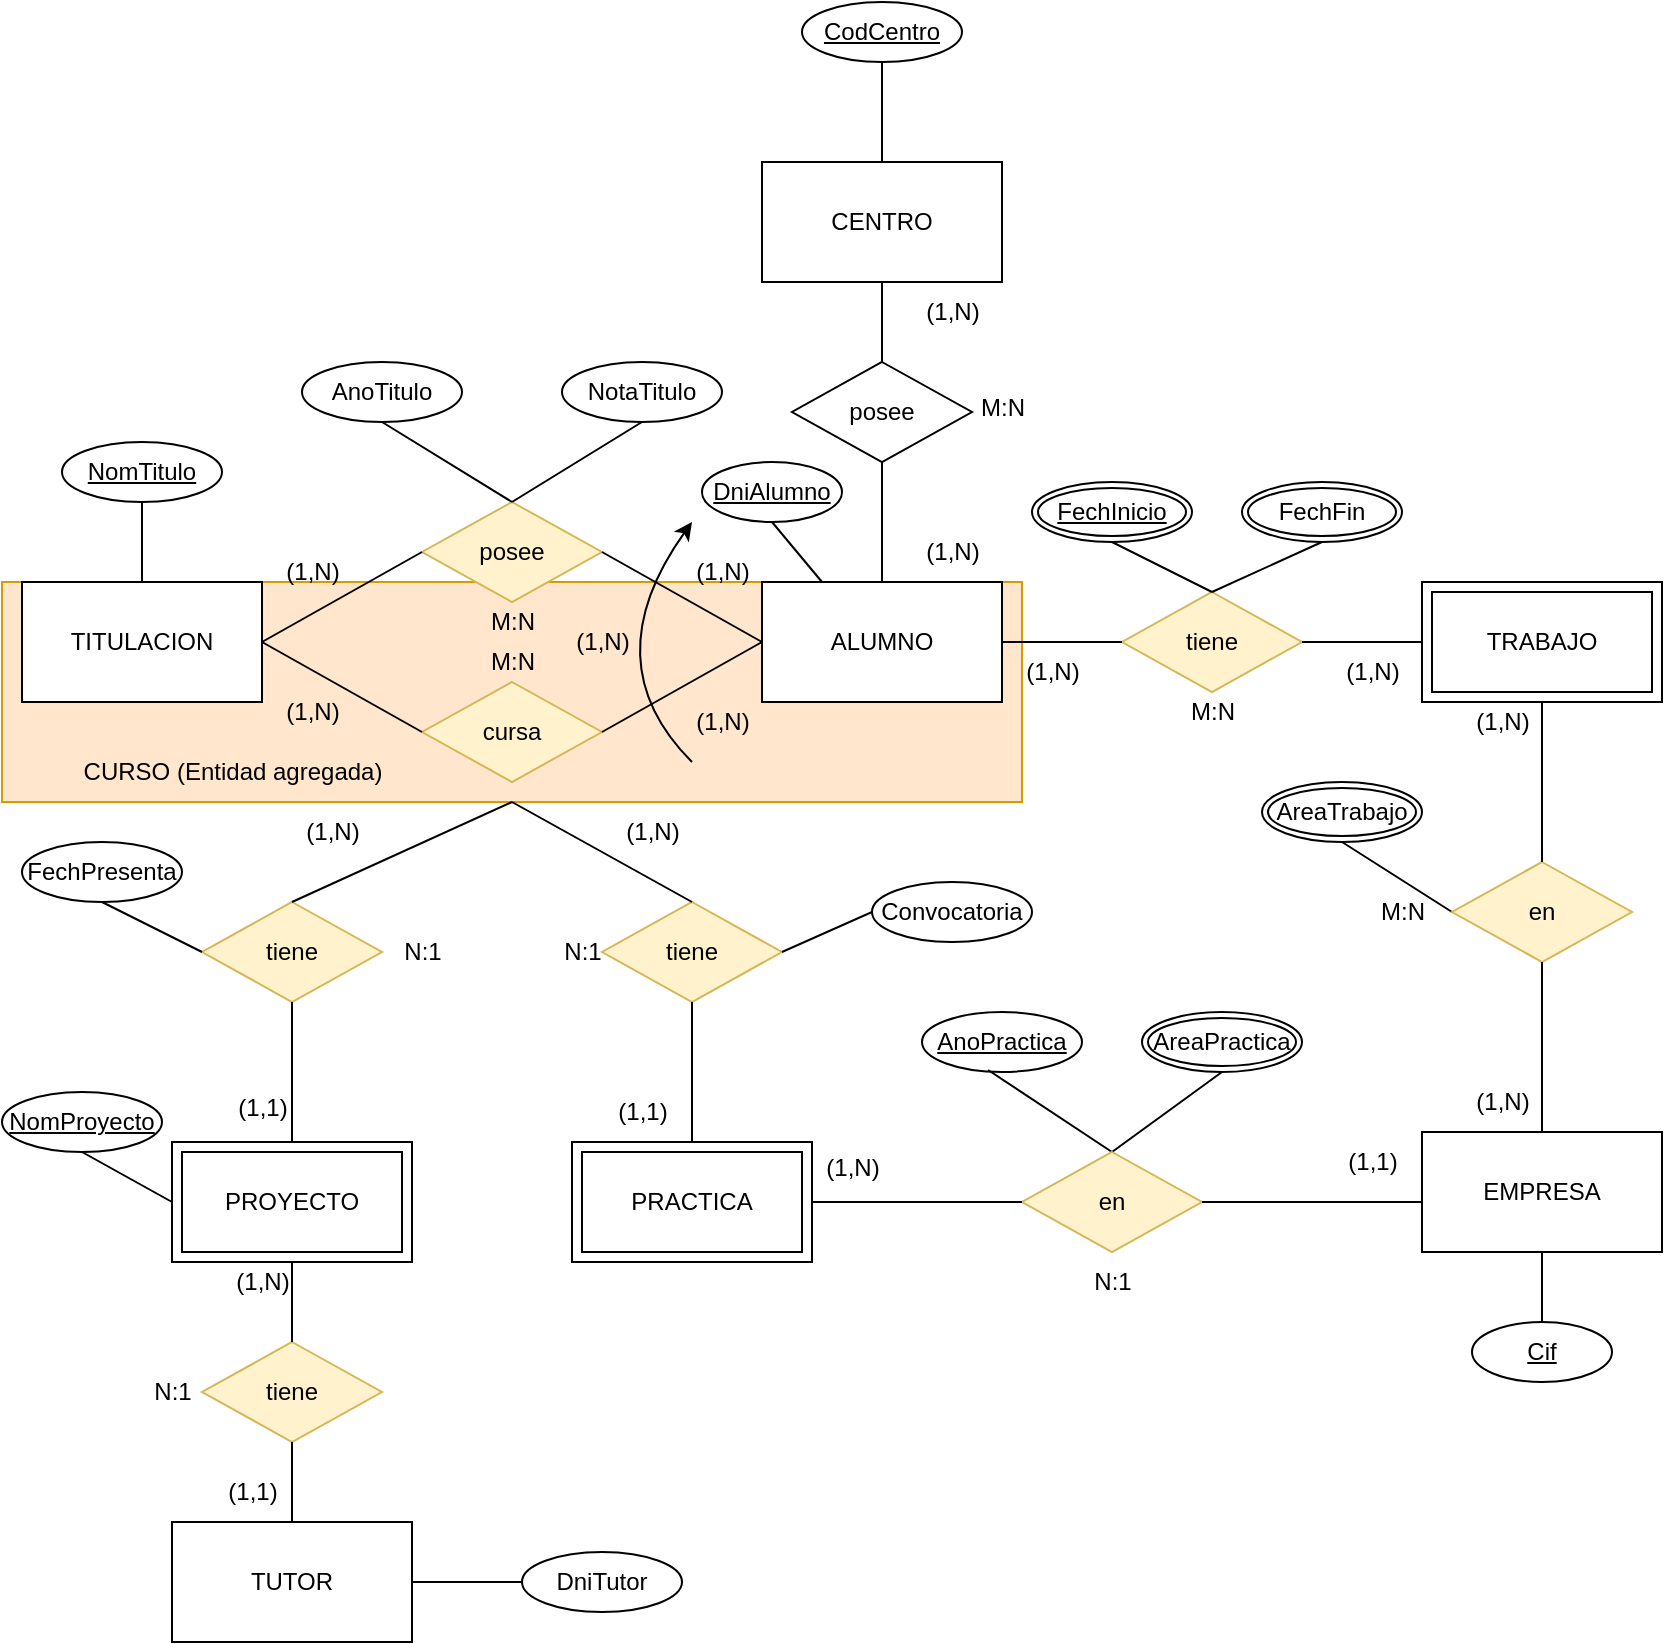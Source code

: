 <mxfile version="22.1.3" type="device">
  <diagram id="R2lEEEUBdFMjLlhIrx00" name="Page-1">
    <mxGraphModel dx="1434" dy="738" grid="1" gridSize="10" guides="1" tooltips="1" connect="1" arrows="1" fold="1" page="1" pageScale="1" pageWidth="850" pageHeight="1100" math="0" shadow="0" extFonts="Permanent Marker^https://fonts.googleapis.com/css?family=Permanent+Marker">
      <root>
        <mxCell id="0" />
        <mxCell id="1" parent="0" />
        <mxCell id="4uTu8Fgki8ZaqtgNegOI-38" value="" style="rounded=0;whiteSpace=wrap;html=1;fillColor=#ffe6cc;strokeColor=#d79b00;" vertex="1" parent="1">
          <mxGeometry x="10" y="310" width="510" height="110" as="geometry" />
        </mxCell>
        <mxCell id="4uTu8Fgki8ZaqtgNegOI-1" value="CENTRO" style="whiteSpace=wrap;html=1;align=center;" vertex="1" parent="1">
          <mxGeometry x="390" y="100" width="120" height="60" as="geometry" />
        </mxCell>
        <mxCell id="4uTu8Fgki8ZaqtgNegOI-2" value="posee" style="shape=rhombus;perimeter=rhombusPerimeter;whiteSpace=wrap;html=1;align=center;" vertex="1" parent="1">
          <mxGeometry x="405" y="200" width="90" height="50" as="geometry" />
        </mxCell>
        <mxCell id="4uTu8Fgki8ZaqtgNegOI-3" value="" style="endArrow=none;html=1;rounded=0;entryX=0.5;entryY=1;entryDx=0;entryDy=0;exitX=0.5;exitY=0;exitDx=0;exitDy=0;" edge="1" parent="1" source="4uTu8Fgki8ZaqtgNegOI-2" target="4uTu8Fgki8ZaqtgNegOI-1">
          <mxGeometry width="50" height="50" relative="1" as="geometry">
            <mxPoint x="460" y="310" as="sourcePoint" />
            <mxPoint x="510" y="260" as="targetPoint" />
          </mxGeometry>
        </mxCell>
        <mxCell id="4uTu8Fgki8ZaqtgNegOI-4" value="ALUMNO" style="rounded=0;whiteSpace=wrap;html=1;" vertex="1" parent="1">
          <mxGeometry x="390" y="310" width="120" height="60" as="geometry" />
        </mxCell>
        <mxCell id="4uTu8Fgki8ZaqtgNegOI-5" value="" style="endArrow=none;html=1;rounded=0;entryX=0.5;entryY=1;entryDx=0;entryDy=0;exitX=0.5;exitY=0;exitDx=0;exitDy=0;" edge="1" parent="1" source="4uTu8Fgki8ZaqtgNegOI-4" target="4uTu8Fgki8ZaqtgNegOI-2">
          <mxGeometry width="50" height="50" relative="1" as="geometry">
            <mxPoint x="460" y="310" as="sourcePoint" />
            <mxPoint x="510" y="260" as="targetPoint" />
          </mxGeometry>
        </mxCell>
        <mxCell id="4uTu8Fgki8ZaqtgNegOI-6" value="&lt;u&gt;CodCentro&lt;/u&gt;" style="ellipse;whiteSpace=wrap;html=1;align=center;" vertex="1" parent="1">
          <mxGeometry x="410" y="20" width="80" height="30" as="geometry" />
        </mxCell>
        <mxCell id="4uTu8Fgki8ZaqtgNegOI-7" value="" style="endArrow=none;html=1;rounded=0;entryX=0.5;entryY=1;entryDx=0;entryDy=0;" edge="1" parent="1" target="4uTu8Fgki8ZaqtgNegOI-6">
          <mxGeometry width="50" height="50" relative="1" as="geometry">
            <mxPoint x="450" y="100" as="sourcePoint" />
            <mxPoint x="510" y="260" as="targetPoint" />
          </mxGeometry>
        </mxCell>
        <mxCell id="4uTu8Fgki8ZaqtgNegOI-8" value="&lt;u&gt;DniAlumno&lt;/u&gt;" style="ellipse;whiteSpace=wrap;html=1;align=center;" vertex="1" parent="1">
          <mxGeometry x="360" y="250" width="70" height="30" as="geometry" />
        </mxCell>
        <mxCell id="4uTu8Fgki8ZaqtgNegOI-9" value="" style="endArrow=none;html=1;rounded=0;entryX=0.5;entryY=1;entryDx=0;entryDy=0;exitX=0.25;exitY=0;exitDx=0;exitDy=0;" edge="1" parent="1" source="4uTu8Fgki8ZaqtgNegOI-4" target="4uTu8Fgki8ZaqtgNegOI-8">
          <mxGeometry width="50" height="50" relative="1" as="geometry">
            <mxPoint x="420" y="300" as="sourcePoint" />
            <mxPoint x="510" y="260" as="targetPoint" />
          </mxGeometry>
        </mxCell>
        <mxCell id="4uTu8Fgki8ZaqtgNegOI-10" value="posee" style="shape=rhombus;perimeter=rhombusPerimeter;whiteSpace=wrap;html=1;align=center;fillColor=#fff2cc;strokeColor=#d6b656;" vertex="1" parent="1">
          <mxGeometry x="220" y="270" width="90" height="50" as="geometry" />
        </mxCell>
        <mxCell id="4uTu8Fgki8ZaqtgNegOI-11" value="cursa" style="shape=rhombus;perimeter=rhombusPerimeter;whiteSpace=wrap;html=1;align=center;fillColor=#fff2cc;strokeColor=#d6b656;" vertex="1" parent="1">
          <mxGeometry x="220" y="360" width="90" height="50" as="geometry" />
        </mxCell>
        <mxCell id="4uTu8Fgki8ZaqtgNegOI-12" value="" style="endArrow=none;html=1;rounded=0;entryX=1;entryY=0.5;entryDx=0;entryDy=0;exitX=0;exitY=0.5;exitDx=0;exitDy=0;" edge="1" parent="1" source="4uTu8Fgki8ZaqtgNegOI-4" target="4uTu8Fgki8ZaqtgNegOI-10">
          <mxGeometry width="50" height="50" relative="1" as="geometry">
            <mxPoint x="460" y="310" as="sourcePoint" />
            <mxPoint x="510" y="260" as="targetPoint" />
          </mxGeometry>
        </mxCell>
        <mxCell id="4uTu8Fgki8ZaqtgNegOI-13" value="" style="endArrow=none;html=1;rounded=0;entryX=1;entryY=0.5;entryDx=0;entryDy=0;" edge="1" parent="1" target="4uTu8Fgki8ZaqtgNegOI-11">
          <mxGeometry width="50" height="50" relative="1" as="geometry">
            <mxPoint x="390" y="340" as="sourcePoint" />
            <mxPoint x="310" y="305" as="targetPoint" />
          </mxGeometry>
        </mxCell>
        <mxCell id="4uTu8Fgki8ZaqtgNegOI-14" value="TITULACION" style="whiteSpace=wrap;html=1;align=center;" vertex="1" parent="1">
          <mxGeometry x="20" y="310" width="120" height="60" as="geometry" />
        </mxCell>
        <mxCell id="4uTu8Fgki8ZaqtgNegOI-15" value="" style="endArrow=none;html=1;rounded=0;exitX=1;exitY=0.5;exitDx=0;exitDy=0;entryX=0;entryY=0.5;entryDx=0;entryDy=0;" edge="1" parent="1" source="4uTu8Fgki8ZaqtgNegOI-14" target="4uTu8Fgki8ZaqtgNegOI-10">
          <mxGeometry width="50" height="50" relative="1" as="geometry">
            <mxPoint x="400" y="310" as="sourcePoint" />
            <mxPoint x="450" y="260" as="targetPoint" />
          </mxGeometry>
        </mxCell>
        <mxCell id="4uTu8Fgki8ZaqtgNegOI-16" value="" style="endArrow=none;html=1;rounded=0;entryX=0;entryY=0.5;entryDx=0;entryDy=0;" edge="1" parent="1" target="4uTu8Fgki8ZaqtgNegOI-11">
          <mxGeometry width="50" height="50" relative="1" as="geometry">
            <mxPoint x="140" y="340" as="sourcePoint" />
            <mxPoint x="220" y="305" as="targetPoint" />
          </mxGeometry>
        </mxCell>
        <mxCell id="4uTu8Fgki8ZaqtgNegOI-17" value="&lt;u&gt;NomTitulo&lt;/u&gt;" style="ellipse;whiteSpace=wrap;html=1;align=center;" vertex="1" parent="1">
          <mxGeometry x="40" y="240" width="80" height="30" as="geometry" />
        </mxCell>
        <mxCell id="4uTu8Fgki8ZaqtgNegOI-18" value="" style="endArrow=none;html=1;rounded=0;entryX=0.5;entryY=1;entryDx=0;entryDy=0;exitX=0.5;exitY=0;exitDx=0;exitDy=0;" edge="1" parent="1" source="4uTu8Fgki8ZaqtgNegOI-14" target="4uTu8Fgki8ZaqtgNegOI-17">
          <mxGeometry width="50" height="50" relative="1" as="geometry">
            <mxPoint x="400" y="310" as="sourcePoint" />
            <mxPoint x="450" y="260" as="targetPoint" />
          </mxGeometry>
        </mxCell>
        <mxCell id="4uTu8Fgki8ZaqtgNegOI-19" value="tiene" style="shape=rhombus;perimeter=rhombusPerimeter;whiteSpace=wrap;html=1;align=center;fillColor=#fff2cc;strokeColor=#d6b656;" vertex="1" parent="1">
          <mxGeometry x="570" y="315" width="90" height="50" as="geometry" />
        </mxCell>
        <mxCell id="4uTu8Fgki8ZaqtgNegOI-22" value="TRABAJO" style="shape=ext;margin=3;double=1;whiteSpace=wrap;html=1;align=center;" vertex="1" parent="1">
          <mxGeometry x="720" y="310" width="120" height="60" as="geometry" />
        </mxCell>
        <mxCell id="4uTu8Fgki8ZaqtgNegOI-23" value="" style="endArrow=none;html=1;rounded=0;exitX=1;exitY=0.5;exitDx=0;exitDy=0;entryX=0;entryY=0.5;entryDx=0;entryDy=0;" edge="1" parent="1" source="4uTu8Fgki8ZaqtgNegOI-4" target="4uTu8Fgki8ZaqtgNegOI-19">
          <mxGeometry width="50" height="50" relative="1" as="geometry">
            <mxPoint x="400" y="310" as="sourcePoint" />
            <mxPoint x="450" y="260" as="targetPoint" />
          </mxGeometry>
        </mxCell>
        <mxCell id="4uTu8Fgki8ZaqtgNegOI-24" value="" style="endArrow=none;html=1;rounded=0;exitX=1;exitY=0.5;exitDx=0;exitDy=0;entryX=0;entryY=0.5;entryDx=0;entryDy=0;" edge="1" parent="1" source="4uTu8Fgki8ZaqtgNegOI-19" target="4uTu8Fgki8ZaqtgNegOI-22">
          <mxGeometry width="50" height="50" relative="1" as="geometry">
            <mxPoint x="520" y="350" as="sourcePoint" />
            <mxPoint x="580" y="350" as="targetPoint" />
          </mxGeometry>
        </mxCell>
        <mxCell id="4uTu8Fgki8ZaqtgNegOI-27" value="&lt;u&gt;FechInicio&lt;/u&gt;" style="ellipse;shape=doubleEllipse;margin=3;whiteSpace=wrap;html=1;align=center;" vertex="1" parent="1">
          <mxGeometry x="525" y="260" width="80" height="30" as="geometry" />
        </mxCell>
        <mxCell id="4uTu8Fgki8ZaqtgNegOI-28" value="FechFin" style="ellipse;shape=doubleEllipse;margin=3;whiteSpace=wrap;html=1;align=center;" vertex="1" parent="1">
          <mxGeometry x="630" y="260" width="80" height="30" as="geometry" />
        </mxCell>
        <mxCell id="4uTu8Fgki8ZaqtgNegOI-29" value="AreaTrabajo" style="ellipse;shape=doubleEllipse;margin=3;whiteSpace=wrap;html=1;align=center;" vertex="1" parent="1">
          <mxGeometry x="640" y="410" width="80" height="30" as="geometry" />
        </mxCell>
        <mxCell id="4uTu8Fgki8ZaqtgNegOI-30" value="" style="endArrow=none;html=1;rounded=0;entryX=0.5;entryY=1;entryDx=0;entryDy=0;exitX=0.5;exitY=0;exitDx=0;exitDy=0;" edge="1" parent="1" source="4uTu8Fgki8ZaqtgNegOI-19" target="4uTu8Fgki8ZaqtgNegOI-27">
          <mxGeometry width="50" height="50" relative="1" as="geometry">
            <mxPoint x="400" y="310" as="sourcePoint" />
            <mxPoint x="450" y="260" as="targetPoint" />
          </mxGeometry>
        </mxCell>
        <mxCell id="4uTu8Fgki8ZaqtgNegOI-31" value="" style="endArrow=none;html=1;rounded=0;entryX=0.5;entryY=1;entryDx=0;entryDy=0;exitX=0.5;exitY=0;exitDx=0;exitDy=0;" edge="1" parent="1" source="4uTu8Fgki8ZaqtgNegOI-19" target="4uTu8Fgki8ZaqtgNegOI-28">
          <mxGeometry width="50" height="50" relative="1" as="geometry">
            <mxPoint x="400" y="310" as="sourcePoint" />
            <mxPoint x="450" y="260" as="targetPoint" />
          </mxGeometry>
        </mxCell>
        <mxCell id="4uTu8Fgki8ZaqtgNegOI-32" value="" style="endArrow=none;html=1;rounded=0;entryX=0.5;entryY=1;entryDx=0;entryDy=0;exitX=0;exitY=0.5;exitDx=0;exitDy=0;" edge="1" parent="1" source="4uTu8Fgki8ZaqtgNegOI-35" target="4uTu8Fgki8ZaqtgNegOI-29">
          <mxGeometry width="50" height="50" relative="1" as="geometry">
            <mxPoint x="754" y="320" as="sourcePoint" />
            <mxPoint x="730" y="300" as="targetPoint" />
          </mxGeometry>
        </mxCell>
        <mxCell id="4uTu8Fgki8ZaqtgNegOI-33" value="EMPRESA" style="rounded=0;whiteSpace=wrap;html=1;" vertex="1" parent="1">
          <mxGeometry x="720" y="585" width="120" height="60" as="geometry" />
        </mxCell>
        <mxCell id="4uTu8Fgki8ZaqtgNegOI-34" value="" style="curved=1;endArrow=classic;html=1;rounded=0;" edge="1" parent="1">
          <mxGeometry width="50" height="50" relative="1" as="geometry">
            <mxPoint x="355" y="400" as="sourcePoint" />
            <mxPoint x="355" y="280" as="targetPoint" />
            <Array as="points">
              <mxPoint x="305" y="350" />
            </Array>
          </mxGeometry>
        </mxCell>
        <mxCell id="4uTu8Fgki8ZaqtgNegOI-35" value="en" style="shape=rhombus;perimeter=rhombusPerimeter;whiteSpace=wrap;html=1;align=center;fillColor=#fff2cc;strokeColor=#d6b656;" vertex="1" parent="1">
          <mxGeometry x="735" y="450" width="90" height="50" as="geometry" />
        </mxCell>
        <mxCell id="4uTu8Fgki8ZaqtgNegOI-36" value="" style="endArrow=none;html=1;rounded=0;entryX=0.5;entryY=1;entryDx=0;entryDy=0;exitX=0.5;exitY=0;exitDx=0;exitDy=0;" edge="1" parent="1" source="4uTu8Fgki8ZaqtgNegOI-35" target="4uTu8Fgki8ZaqtgNegOI-22">
          <mxGeometry width="50" height="50" relative="1" as="geometry">
            <mxPoint x="400" y="310" as="sourcePoint" />
            <mxPoint x="450" y="260" as="targetPoint" />
          </mxGeometry>
        </mxCell>
        <mxCell id="4uTu8Fgki8ZaqtgNegOI-37" value="" style="endArrow=none;html=1;rounded=0;entryX=0.5;entryY=1;entryDx=0;entryDy=0;exitX=0.5;exitY=0;exitDx=0;exitDy=0;" edge="1" parent="1" source="4uTu8Fgki8ZaqtgNegOI-33" target="4uTu8Fgki8ZaqtgNegOI-35">
          <mxGeometry width="50" height="50" relative="1" as="geometry">
            <mxPoint x="790" y="440" as="sourcePoint" />
            <mxPoint x="790" y="380" as="targetPoint" />
          </mxGeometry>
        </mxCell>
        <mxCell id="4uTu8Fgki8ZaqtgNegOI-39" value="AnoTitulo" style="ellipse;whiteSpace=wrap;html=1;align=center;" vertex="1" parent="1">
          <mxGeometry x="160" y="200" width="80" height="30" as="geometry" />
        </mxCell>
        <mxCell id="4uTu8Fgki8ZaqtgNegOI-40" value="NotaTitulo" style="ellipse;whiteSpace=wrap;html=1;align=center;" vertex="1" parent="1">
          <mxGeometry x="290" y="200" width="80" height="30" as="geometry" />
        </mxCell>
        <mxCell id="4uTu8Fgki8ZaqtgNegOI-41" value="" style="endArrow=none;html=1;rounded=0;entryX=0.5;entryY=1;entryDx=0;entryDy=0;exitX=0.5;exitY=0;exitDx=0;exitDy=0;" edge="1" parent="1" source="4uTu8Fgki8ZaqtgNegOI-10" target="4uTu8Fgki8ZaqtgNegOI-39">
          <mxGeometry width="50" height="50" relative="1" as="geometry">
            <mxPoint x="400" y="310" as="sourcePoint" />
            <mxPoint x="450" y="260" as="targetPoint" />
          </mxGeometry>
        </mxCell>
        <mxCell id="4uTu8Fgki8ZaqtgNegOI-42" value="" style="endArrow=none;html=1;rounded=0;entryX=0.5;entryY=1;entryDx=0;entryDy=0;exitX=0.5;exitY=0;exitDx=0;exitDy=0;" edge="1" parent="1" source="4uTu8Fgki8ZaqtgNegOI-10" target="4uTu8Fgki8ZaqtgNegOI-40">
          <mxGeometry width="50" height="50" relative="1" as="geometry">
            <mxPoint x="275" y="280" as="sourcePoint" />
            <mxPoint x="220" y="230" as="targetPoint" />
          </mxGeometry>
        </mxCell>
        <mxCell id="4uTu8Fgki8ZaqtgNegOI-43" value="CURSO (Entidad agregada)" style="text;html=1;align=center;verticalAlign=middle;resizable=0;points=[];autosize=1;strokeColor=none;fillColor=none;" vertex="1" parent="1">
          <mxGeometry x="40" y="390" width="170" height="30" as="geometry" />
        </mxCell>
        <mxCell id="4uTu8Fgki8ZaqtgNegOI-44" value="tiene" style="shape=rhombus;perimeter=rhombusPerimeter;whiteSpace=wrap;html=1;align=center;fillColor=#fff2cc;strokeColor=#d6b656;" vertex="1" parent="1">
          <mxGeometry x="110" y="470" width="90" height="50" as="geometry" />
        </mxCell>
        <mxCell id="4uTu8Fgki8ZaqtgNegOI-45" value="tiene" style="shape=rhombus;perimeter=rhombusPerimeter;whiteSpace=wrap;html=1;align=center;fillColor=#fff2cc;strokeColor=#d6b656;" vertex="1" parent="1">
          <mxGeometry x="310" y="470" width="90" height="50" as="geometry" />
        </mxCell>
        <mxCell id="4uTu8Fgki8ZaqtgNegOI-46" value="" style="endArrow=none;html=1;rounded=0;exitX=0.5;exitY=0;exitDx=0;exitDy=0;entryX=0.5;entryY=1;entryDx=0;entryDy=0;" edge="1" parent="1" source="4uTu8Fgki8ZaqtgNegOI-44" target="4uTu8Fgki8ZaqtgNegOI-38">
          <mxGeometry width="50" height="50" relative="1" as="geometry">
            <mxPoint x="400" y="310" as="sourcePoint" />
            <mxPoint x="270" y="420" as="targetPoint" />
          </mxGeometry>
        </mxCell>
        <mxCell id="4uTu8Fgki8ZaqtgNegOI-48" value="" style="endArrow=none;html=1;rounded=0;exitX=0.5;exitY=0;exitDx=0;exitDy=0;" edge="1" parent="1" source="4uTu8Fgki8ZaqtgNegOI-45">
          <mxGeometry width="50" height="50" relative="1" as="geometry">
            <mxPoint x="165" y="480" as="sourcePoint" />
            <mxPoint x="265" y="420" as="targetPoint" />
          </mxGeometry>
        </mxCell>
        <mxCell id="4uTu8Fgki8ZaqtgNegOI-51" value="PROYECTO" style="shape=ext;margin=3;double=1;whiteSpace=wrap;html=1;align=center;" vertex="1" parent="1">
          <mxGeometry x="95" y="590" width="120" height="60" as="geometry" />
        </mxCell>
        <mxCell id="4uTu8Fgki8ZaqtgNegOI-52" value="PRACTICA" style="shape=ext;margin=3;double=1;whiteSpace=wrap;html=1;align=center;" vertex="1" parent="1">
          <mxGeometry x="295" y="590" width="120" height="60" as="geometry" />
        </mxCell>
        <mxCell id="4uTu8Fgki8ZaqtgNegOI-53" value="" style="endArrow=none;html=1;rounded=0;entryX=0.5;entryY=1;entryDx=0;entryDy=0;" edge="1" parent="1" source="4uTu8Fgki8ZaqtgNegOI-51" target="4uTu8Fgki8ZaqtgNegOI-44">
          <mxGeometry width="50" height="50" relative="1" as="geometry">
            <mxPoint x="400" y="610" as="sourcePoint" />
            <mxPoint x="450" y="560" as="targetPoint" />
          </mxGeometry>
        </mxCell>
        <mxCell id="4uTu8Fgki8ZaqtgNegOI-54" value="" style="endArrow=none;html=1;rounded=0;entryX=0.5;entryY=1;entryDx=0;entryDy=0;exitX=0.5;exitY=0;exitDx=0;exitDy=0;" edge="1" parent="1" source="4uTu8Fgki8ZaqtgNegOI-52" target="4uTu8Fgki8ZaqtgNegOI-45">
          <mxGeometry width="50" height="50" relative="1" as="geometry">
            <mxPoint x="165" y="600" as="sourcePoint" />
            <mxPoint x="165" y="530" as="targetPoint" />
          </mxGeometry>
        </mxCell>
        <mxCell id="4uTu8Fgki8ZaqtgNegOI-55" value="Convocatoria" style="ellipse;whiteSpace=wrap;html=1;align=center;" vertex="1" parent="1">
          <mxGeometry x="445" y="460" width="80" height="30" as="geometry" />
        </mxCell>
        <mxCell id="4uTu8Fgki8ZaqtgNegOI-56" value="&lt;u&gt;AnoPractica&lt;/u&gt;" style="ellipse;whiteSpace=wrap;html=1;align=center;" vertex="1" parent="1">
          <mxGeometry x="470" y="525" width="80" height="30" as="geometry" />
        </mxCell>
        <mxCell id="4uTu8Fgki8ZaqtgNegOI-58" value="" style="endArrow=none;html=1;rounded=0;entryX=0;entryY=0.5;entryDx=0;entryDy=0;exitX=1;exitY=0.5;exitDx=0;exitDy=0;" edge="1" parent="1" source="4uTu8Fgki8ZaqtgNegOI-45" target="4uTu8Fgki8ZaqtgNegOI-55">
          <mxGeometry width="50" height="50" relative="1" as="geometry">
            <mxPoint x="400" y="510" as="sourcePoint" />
            <mxPoint x="450" y="460" as="targetPoint" />
          </mxGeometry>
        </mxCell>
        <mxCell id="4uTu8Fgki8ZaqtgNegOI-59" value="" style="endArrow=none;html=1;rounded=0;exitX=0.5;exitY=0;exitDx=0;exitDy=0;entryX=0.413;entryY=0.967;entryDx=0;entryDy=0;entryPerimeter=0;" edge="1" parent="1" source="4uTu8Fgki8ZaqtgNegOI-70" target="4uTu8Fgki8ZaqtgNegOI-56">
          <mxGeometry width="50" height="50" relative="1" as="geometry">
            <mxPoint x="410" y="490" as="sourcePoint" />
            <mxPoint x="450" y="490" as="targetPoint" />
          </mxGeometry>
        </mxCell>
        <mxCell id="4uTu8Fgki8ZaqtgNegOI-60" value="" style="endArrow=none;html=1;rounded=0;exitX=0.5;exitY=0;exitDx=0;exitDy=0;entryX=0.5;entryY=1;entryDx=0;entryDy=0;" edge="1" parent="1" source="4uTu8Fgki8ZaqtgNegOI-70" target="4uTu8Fgki8ZaqtgNegOI-61">
          <mxGeometry width="50" height="50" relative="1" as="geometry">
            <mxPoint x="435" y="640" as="sourcePoint" />
            <mxPoint x="319" y="700" as="targetPoint" />
          </mxGeometry>
        </mxCell>
        <mxCell id="4uTu8Fgki8ZaqtgNegOI-61" value="AreaPractica" style="ellipse;shape=doubleEllipse;margin=3;whiteSpace=wrap;html=1;align=center;" vertex="1" parent="1">
          <mxGeometry x="580" y="525" width="80" height="30" as="geometry" />
        </mxCell>
        <mxCell id="4uTu8Fgki8ZaqtgNegOI-62" value="FechPresenta" style="ellipse;whiteSpace=wrap;html=1;align=center;" vertex="1" parent="1">
          <mxGeometry x="20" y="440" width="80" height="30" as="geometry" />
        </mxCell>
        <mxCell id="4uTu8Fgki8ZaqtgNegOI-63" value="TUTOR" style="rounded=0;whiteSpace=wrap;html=1;" vertex="1" parent="1">
          <mxGeometry x="95" y="780" width="120" height="60" as="geometry" />
        </mxCell>
        <mxCell id="4uTu8Fgki8ZaqtgNegOI-64" value="tiene" style="shape=rhombus;perimeter=rhombusPerimeter;whiteSpace=wrap;html=1;align=center;fillColor=#fff2cc;strokeColor=#d6b656;" vertex="1" parent="1">
          <mxGeometry x="110" y="690" width="90" height="50" as="geometry" />
        </mxCell>
        <mxCell id="4uTu8Fgki8ZaqtgNegOI-65" value="" style="endArrow=none;html=1;rounded=0;entryX=0.5;entryY=1;entryDx=0;entryDy=0;exitX=0.5;exitY=0;exitDx=0;exitDy=0;" edge="1" parent="1" source="4uTu8Fgki8ZaqtgNegOI-64" target="4uTu8Fgki8ZaqtgNegOI-51">
          <mxGeometry width="50" height="50" relative="1" as="geometry">
            <mxPoint x="165" y="600" as="sourcePoint" />
            <mxPoint x="165" y="530" as="targetPoint" />
          </mxGeometry>
        </mxCell>
        <mxCell id="4uTu8Fgki8ZaqtgNegOI-66" value="" style="endArrow=none;html=1;rounded=0;entryX=0.5;entryY=1;entryDx=0;entryDy=0;exitX=0.5;exitY=0;exitDx=0;exitDy=0;" edge="1" parent="1" source="4uTu8Fgki8ZaqtgNegOI-63" target="4uTu8Fgki8ZaqtgNegOI-64">
          <mxGeometry width="50" height="50" relative="1" as="geometry">
            <mxPoint x="165" y="700" as="sourcePoint" />
            <mxPoint x="165" y="660" as="targetPoint" />
          </mxGeometry>
        </mxCell>
        <mxCell id="4uTu8Fgki8ZaqtgNegOI-68" value="DniTutor" style="ellipse;whiteSpace=wrap;html=1;align=center;" vertex="1" parent="1">
          <mxGeometry x="270" y="795" width="80" height="30" as="geometry" />
        </mxCell>
        <mxCell id="4uTu8Fgki8ZaqtgNegOI-69" value="" style="endArrow=none;html=1;rounded=0;entryX=0;entryY=0.5;entryDx=0;entryDy=0;exitX=1;exitY=0.5;exitDx=0;exitDy=0;" edge="1" parent="1" source="4uTu8Fgki8ZaqtgNegOI-63" target="4uTu8Fgki8ZaqtgNegOI-68">
          <mxGeometry width="50" height="50" relative="1" as="geometry">
            <mxPoint x="165" y="790" as="sourcePoint" />
            <mxPoint x="165" y="750" as="targetPoint" />
          </mxGeometry>
        </mxCell>
        <mxCell id="4uTu8Fgki8ZaqtgNegOI-70" value="en" style="shape=rhombus;perimeter=rhombusPerimeter;whiteSpace=wrap;html=1;align=center;fillColor=#fff2cc;strokeColor=#d6b656;" vertex="1" parent="1">
          <mxGeometry x="520" y="595" width="90" height="50" as="geometry" />
        </mxCell>
        <mxCell id="4uTu8Fgki8ZaqtgNegOI-71" value="" style="endArrow=none;html=1;rounded=0;entryX=1;entryY=0.5;entryDx=0;entryDy=0;exitX=0;exitY=0.583;exitDx=0;exitDy=0;exitPerimeter=0;" edge="1" parent="1" source="4uTu8Fgki8ZaqtgNegOI-33" target="4uTu8Fgki8ZaqtgNegOI-70">
          <mxGeometry width="50" height="50" relative="1" as="geometry">
            <mxPoint x="790" y="595" as="sourcePoint" />
            <mxPoint x="790" y="510" as="targetPoint" />
          </mxGeometry>
        </mxCell>
        <mxCell id="4uTu8Fgki8ZaqtgNegOI-72" value="" style="endArrow=none;html=1;rounded=0;entryX=1;entryY=0.5;entryDx=0;entryDy=0;" edge="1" parent="1" target="4uTu8Fgki8ZaqtgNegOI-52">
          <mxGeometry width="50" height="50" relative="1" as="geometry">
            <mxPoint x="520" y="620" as="sourcePoint" />
            <mxPoint x="614" y="624" as="targetPoint" />
          </mxGeometry>
        </mxCell>
        <mxCell id="4uTu8Fgki8ZaqtgNegOI-73" value="(1,N)" style="text;html=1;align=center;verticalAlign=middle;resizable=0;points=[];autosize=1;strokeColor=none;fillColor=none;" vertex="1" parent="1">
          <mxGeometry x="285" y="325" width="50" height="30" as="geometry" />
        </mxCell>
        <mxCell id="4uTu8Fgki8ZaqtgNegOI-74" value="(1,N)" style="text;html=1;align=center;verticalAlign=middle;resizable=0;points=[];autosize=1;strokeColor=none;fillColor=none;" vertex="1" parent="1">
          <mxGeometry x="460" y="160" width="50" height="30" as="geometry" />
        </mxCell>
        <mxCell id="4uTu8Fgki8ZaqtgNegOI-75" value="(1,N)" style="text;html=1;align=center;verticalAlign=middle;resizable=0;points=[];autosize=1;strokeColor=none;fillColor=none;" vertex="1" parent="1">
          <mxGeometry x="460" y="280" width="50" height="30" as="geometry" />
        </mxCell>
        <mxCell id="4uTu8Fgki8ZaqtgNegOI-76" value="M:N" style="text;html=1;align=center;verticalAlign=middle;resizable=0;points=[];autosize=1;strokeColor=none;fillColor=none;" vertex="1" parent="1">
          <mxGeometry x="485" y="208" width="50" height="30" as="geometry" />
        </mxCell>
        <mxCell id="4uTu8Fgki8ZaqtgNegOI-77" value="(1,N)" style="text;html=1;align=center;verticalAlign=middle;resizable=0;points=[];autosize=1;strokeColor=none;fillColor=none;" vertex="1" parent="1">
          <mxGeometry x="345" y="290" width="50" height="30" as="geometry" />
        </mxCell>
        <mxCell id="4uTu8Fgki8ZaqtgNegOI-78" value="(1,N)" style="text;html=1;align=center;verticalAlign=middle;resizable=0;points=[];autosize=1;strokeColor=none;fillColor=none;" vertex="1" parent="1">
          <mxGeometry x="140" y="290" width="50" height="30" as="geometry" />
        </mxCell>
        <mxCell id="4uTu8Fgki8ZaqtgNegOI-79" value="M:N" style="text;html=1;align=center;verticalAlign=middle;resizable=0;points=[];autosize=1;strokeColor=none;fillColor=none;" vertex="1" parent="1">
          <mxGeometry x="240" y="315" width="50" height="30" as="geometry" />
        </mxCell>
        <mxCell id="4uTu8Fgki8ZaqtgNegOI-80" value="(1,N)" style="text;html=1;align=center;verticalAlign=middle;resizable=0;points=[];autosize=1;strokeColor=none;fillColor=none;" vertex="1" parent="1">
          <mxGeometry x="345" y="365" width="50" height="30" as="geometry" />
        </mxCell>
        <mxCell id="4uTu8Fgki8ZaqtgNegOI-81" value="(1,N)" style="text;html=1;align=center;verticalAlign=middle;resizable=0;points=[];autosize=1;strokeColor=none;fillColor=none;" vertex="1" parent="1">
          <mxGeometry x="140" y="360" width="50" height="30" as="geometry" />
        </mxCell>
        <mxCell id="4uTu8Fgki8ZaqtgNegOI-82" value="M:N" style="text;html=1;align=center;verticalAlign=middle;resizable=0;points=[];autosize=1;strokeColor=none;fillColor=none;" vertex="1" parent="1">
          <mxGeometry x="240" y="335" width="50" height="30" as="geometry" />
        </mxCell>
        <mxCell id="4uTu8Fgki8ZaqtgNegOI-83" value="(1,N)" style="text;html=1;align=center;verticalAlign=middle;resizable=0;points=[];autosize=1;strokeColor=none;fillColor=none;" vertex="1" parent="1">
          <mxGeometry x="150" y="420" width="50" height="30" as="geometry" />
        </mxCell>
        <mxCell id="4uTu8Fgki8ZaqtgNegOI-84" value="(1,1)" style="text;html=1;align=center;verticalAlign=middle;resizable=0;points=[];autosize=1;strokeColor=none;fillColor=none;" vertex="1" parent="1">
          <mxGeometry x="115" y="558" width="50" height="30" as="geometry" />
        </mxCell>
        <mxCell id="4uTu8Fgki8ZaqtgNegOI-85" value="(1,1)" style="text;html=1;align=center;verticalAlign=middle;resizable=0;points=[];autosize=1;strokeColor=none;fillColor=none;" vertex="1" parent="1">
          <mxGeometry x="305" y="560" width="50" height="30" as="geometry" />
        </mxCell>
        <mxCell id="4uTu8Fgki8ZaqtgNegOI-86" value="(1,N)" style="text;html=1;align=center;verticalAlign=middle;resizable=0;points=[];autosize=1;strokeColor=none;fillColor=none;" vertex="1" parent="1">
          <mxGeometry x="310" y="420" width="50" height="30" as="geometry" />
        </mxCell>
        <mxCell id="4uTu8Fgki8ZaqtgNegOI-87" value="N:1" style="text;html=1;align=center;verticalAlign=middle;resizable=0;points=[];autosize=1;strokeColor=none;fillColor=none;" vertex="1" parent="1">
          <mxGeometry x="200" y="480" width="40" height="30" as="geometry" />
        </mxCell>
        <mxCell id="4uTu8Fgki8ZaqtgNegOI-88" value="N:1" style="text;html=1;align=center;verticalAlign=middle;resizable=0;points=[];autosize=1;strokeColor=none;fillColor=none;" vertex="1" parent="1">
          <mxGeometry x="280" y="480" width="40" height="30" as="geometry" />
        </mxCell>
        <mxCell id="4uTu8Fgki8ZaqtgNegOI-89" value="(1,1)" style="text;html=1;align=center;verticalAlign=middle;resizable=0;points=[];autosize=1;strokeColor=none;fillColor=none;" vertex="1" parent="1">
          <mxGeometry x="110" y="750" width="50" height="30" as="geometry" />
        </mxCell>
        <mxCell id="4uTu8Fgki8ZaqtgNegOI-90" value="(1,N)" style="text;html=1;align=center;verticalAlign=middle;resizable=0;points=[];autosize=1;strokeColor=none;fillColor=none;" vertex="1" parent="1">
          <mxGeometry x="115" y="645" width="50" height="30" as="geometry" />
        </mxCell>
        <mxCell id="4uTu8Fgki8ZaqtgNegOI-91" value="N:1" style="text;html=1;align=center;verticalAlign=middle;resizable=0;points=[];autosize=1;strokeColor=none;fillColor=none;" vertex="1" parent="1">
          <mxGeometry x="75" y="700" width="40" height="30" as="geometry" />
        </mxCell>
        <mxCell id="4uTu8Fgki8ZaqtgNegOI-92" value="N:1" style="text;html=1;align=center;verticalAlign=middle;resizable=0;points=[];autosize=1;strokeColor=none;fillColor=none;" vertex="1" parent="1">
          <mxGeometry x="545" y="645" width="40" height="30" as="geometry" />
        </mxCell>
        <mxCell id="4uTu8Fgki8ZaqtgNegOI-93" value="(1,1)" style="text;html=1;align=center;verticalAlign=middle;resizable=0;points=[];autosize=1;strokeColor=none;fillColor=none;" vertex="1" parent="1">
          <mxGeometry x="670" y="585" width="50" height="30" as="geometry" />
        </mxCell>
        <mxCell id="4uTu8Fgki8ZaqtgNegOI-94" value="(1,N)" style="text;html=1;align=center;verticalAlign=middle;resizable=0;points=[];autosize=1;strokeColor=none;fillColor=none;" vertex="1" parent="1">
          <mxGeometry x="410" y="588" width="50" height="30" as="geometry" />
        </mxCell>
        <mxCell id="4uTu8Fgki8ZaqtgNegOI-95" value="(1,N)" style="text;html=1;align=center;verticalAlign=middle;resizable=0;points=[];autosize=1;strokeColor=none;fillColor=none;" vertex="1" parent="1">
          <mxGeometry x="735" y="365" width="50" height="30" as="geometry" />
        </mxCell>
        <mxCell id="4uTu8Fgki8ZaqtgNegOI-96" value="(1,N)" style="text;html=1;align=center;verticalAlign=middle;resizable=0;points=[];autosize=1;strokeColor=none;fillColor=none;" vertex="1" parent="1">
          <mxGeometry x="735" y="555" width="50" height="30" as="geometry" />
        </mxCell>
        <mxCell id="4uTu8Fgki8ZaqtgNegOI-97" value="M:N" style="text;html=1;align=center;verticalAlign=middle;resizable=0;points=[];autosize=1;strokeColor=none;fillColor=none;" vertex="1" parent="1">
          <mxGeometry x="685" y="460" width="50" height="30" as="geometry" />
        </mxCell>
        <mxCell id="4uTu8Fgki8ZaqtgNegOI-98" value="(1,N)" style="text;html=1;align=center;verticalAlign=middle;resizable=0;points=[];autosize=1;strokeColor=none;fillColor=none;" vertex="1" parent="1">
          <mxGeometry x="510" y="340" width="50" height="30" as="geometry" />
        </mxCell>
        <mxCell id="4uTu8Fgki8ZaqtgNegOI-99" value="(1,N)" style="text;html=1;align=center;verticalAlign=middle;resizable=0;points=[];autosize=1;strokeColor=none;fillColor=none;" vertex="1" parent="1">
          <mxGeometry x="670" y="340" width="50" height="30" as="geometry" />
        </mxCell>
        <mxCell id="4uTu8Fgki8ZaqtgNegOI-101" value="&lt;u&gt;Cif&lt;/u&gt;" style="ellipse;whiteSpace=wrap;html=1;align=center;" vertex="1" parent="1">
          <mxGeometry x="745" y="680" width="70" height="30" as="geometry" />
        </mxCell>
        <mxCell id="4uTu8Fgki8ZaqtgNegOI-102" value="" style="endArrow=none;html=1;rounded=0;entryX=0.5;entryY=0;entryDx=0;entryDy=0;exitX=0.5;exitY=1;exitDx=0;exitDy=0;" edge="1" parent="1" source="4uTu8Fgki8ZaqtgNegOI-33" target="4uTu8Fgki8ZaqtgNegOI-101">
          <mxGeometry width="50" height="50" relative="1" as="geometry">
            <mxPoint x="395" y="660" as="sourcePoint" />
            <mxPoint x="452" y="704" as="targetPoint" />
          </mxGeometry>
        </mxCell>
        <mxCell id="4uTu8Fgki8ZaqtgNegOI-103" value="" style="endArrow=none;html=1;rounded=0;exitX=0;exitY=0.5;exitDx=0;exitDy=0;entryX=0.5;entryY=1;entryDx=0;entryDy=0;" edge="1" parent="1" source="4uTu8Fgki8ZaqtgNegOI-44" target="4uTu8Fgki8ZaqtgNegOI-62">
          <mxGeometry width="50" height="50" relative="1" as="geometry">
            <mxPoint x="346" y="661" as="sourcePoint" />
            <mxPoint x="287" y="702" as="targetPoint" />
          </mxGeometry>
        </mxCell>
        <mxCell id="4uTu8Fgki8ZaqtgNegOI-105" value="M:N" style="text;html=1;align=center;verticalAlign=middle;resizable=0;points=[];autosize=1;strokeColor=none;fillColor=none;" vertex="1" parent="1">
          <mxGeometry x="590" y="360" width="50" height="30" as="geometry" />
        </mxCell>
        <mxCell id="4uTu8Fgki8ZaqtgNegOI-107" value="&lt;u&gt;NomProyecto&lt;/u&gt;" style="ellipse;whiteSpace=wrap;html=1;align=center;" vertex="1" parent="1">
          <mxGeometry x="10" y="565" width="80" height="30" as="geometry" />
        </mxCell>
        <mxCell id="4uTu8Fgki8ZaqtgNegOI-108" value="" style="endArrow=none;html=1;rounded=0;entryX=0.5;entryY=1;entryDx=0;entryDy=0;exitX=0;exitY=0.5;exitDx=0;exitDy=0;" edge="1" parent="1" source="4uTu8Fgki8ZaqtgNegOI-51" target="4uTu8Fgki8ZaqtgNegOI-107">
          <mxGeometry width="50" height="50" relative="1" as="geometry">
            <mxPoint x="90" y="610" as="sourcePoint" />
            <mxPoint x="70" y="480" as="targetPoint" />
          </mxGeometry>
        </mxCell>
      </root>
    </mxGraphModel>
  </diagram>
</mxfile>
